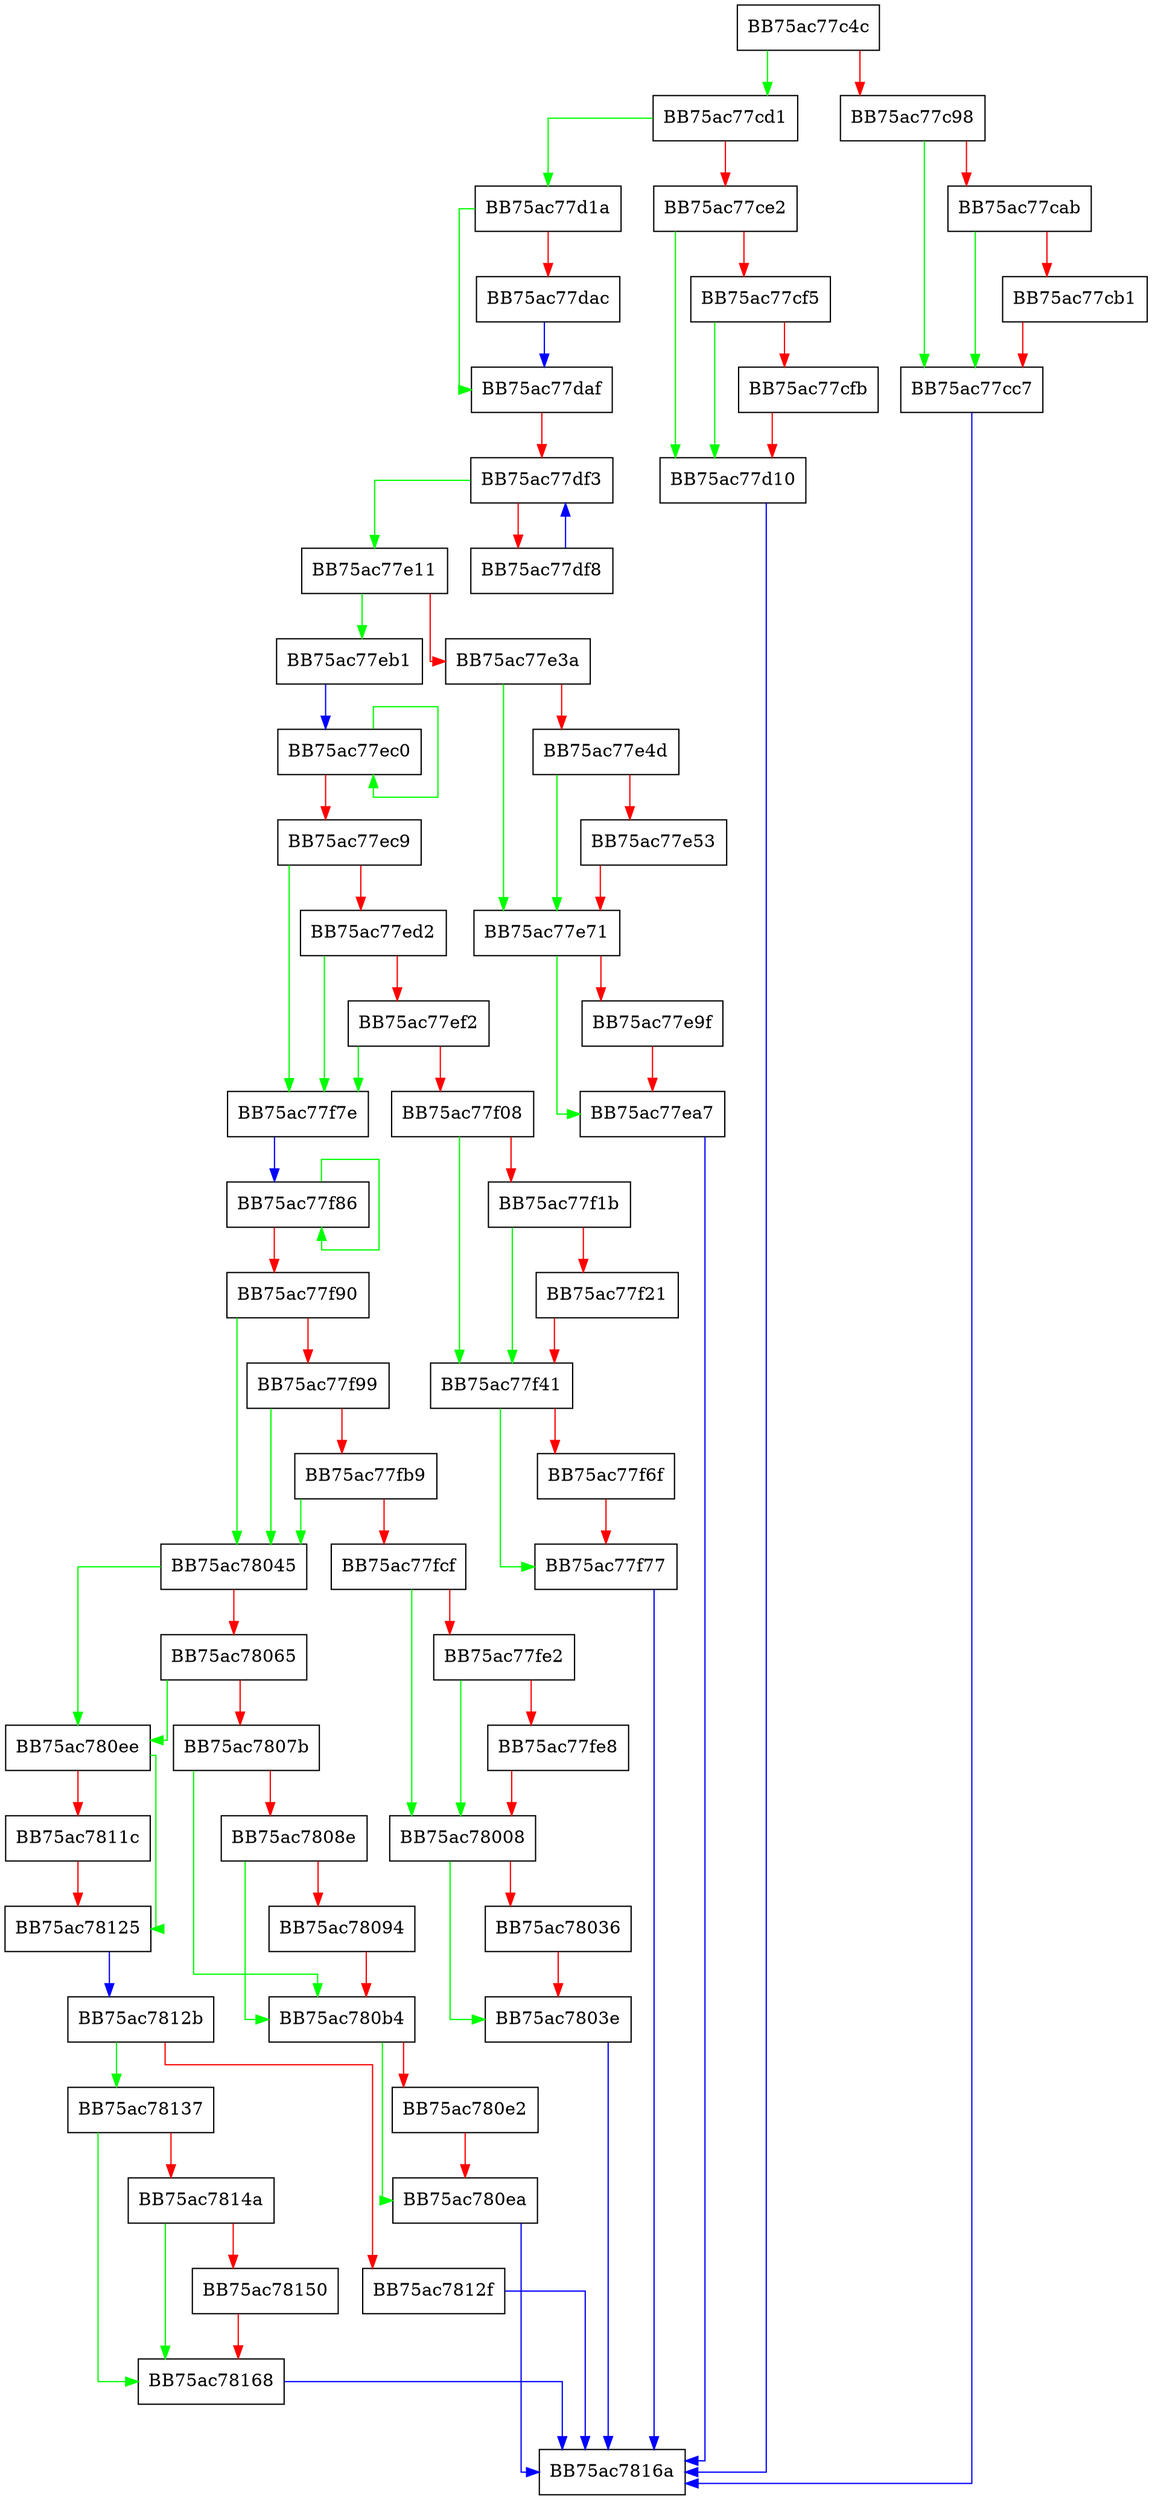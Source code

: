 digraph RunFfrLuaScript {
  node [shape="box"];
  graph [splines=ortho];
  BB75ac77c4c -> BB75ac77cd1 [color="green"];
  BB75ac77c4c -> BB75ac77c98 [color="red"];
  BB75ac77c98 -> BB75ac77cc7 [color="green"];
  BB75ac77c98 -> BB75ac77cab [color="red"];
  BB75ac77cab -> BB75ac77cc7 [color="green"];
  BB75ac77cab -> BB75ac77cb1 [color="red"];
  BB75ac77cb1 -> BB75ac77cc7 [color="red"];
  BB75ac77cc7 -> BB75ac7816a [color="blue"];
  BB75ac77cd1 -> BB75ac77d1a [color="green"];
  BB75ac77cd1 -> BB75ac77ce2 [color="red"];
  BB75ac77ce2 -> BB75ac77d10 [color="green"];
  BB75ac77ce2 -> BB75ac77cf5 [color="red"];
  BB75ac77cf5 -> BB75ac77d10 [color="green"];
  BB75ac77cf5 -> BB75ac77cfb [color="red"];
  BB75ac77cfb -> BB75ac77d10 [color="red"];
  BB75ac77d10 -> BB75ac7816a [color="blue"];
  BB75ac77d1a -> BB75ac77daf [color="green"];
  BB75ac77d1a -> BB75ac77dac [color="red"];
  BB75ac77dac -> BB75ac77daf [color="blue"];
  BB75ac77daf -> BB75ac77df3 [color="red"];
  BB75ac77df3 -> BB75ac77e11 [color="green"];
  BB75ac77df3 -> BB75ac77df8 [color="red"];
  BB75ac77df8 -> BB75ac77df3 [color="blue"];
  BB75ac77e11 -> BB75ac77eb1 [color="green"];
  BB75ac77e11 -> BB75ac77e3a [color="red"];
  BB75ac77e3a -> BB75ac77e71 [color="green"];
  BB75ac77e3a -> BB75ac77e4d [color="red"];
  BB75ac77e4d -> BB75ac77e71 [color="green"];
  BB75ac77e4d -> BB75ac77e53 [color="red"];
  BB75ac77e53 -> BB75ac77e71 [color="red"];
  BB75ac77e71 -> BB75ac77ea7 [color="green"];
  BB75ac77e71 -> BB75ac77e9f [color="red"];
  BB75ac77e9f -> BB75ac77ea7 [color="red"];
  BB75ac77ea7 -> BB75ac7816a [color="blue"];
  BB75ac77eb1 -> BB75ac77ec0 [color="blue"];
  BB75ac77ec0 -> BB75ac77ec0 [color="green"];
  BB75ac77ec0 -> BB75ac77ec9 [color="red"];
  BB75ac77ec9 -> BB75ac77f7e [color="green"];
  BB75ac77ec9 -> BB75ac77ed2 [color="red"];
  BB75ac77ed2 -> BB75ac77f7e [color="green"];
  BB75ac77ed2 -> BB75ac77ef2 [color="red"];
  BB75ac77ef2 -> BB75ac77f7e [color="green"];
  BB75ac77ef2 -> BB75ac77f08 [color="red"];
  BB75ac77f08 -> BB75ac77f41 [color="green"];
  BB75ac77f08 -> BB75ac77f1b [color="red"];
  BB75ac77f1b -> BB75ac77f41 [color="green"];
  BB75ac77f1b -> BB75ac77f21 [color="red"];
  BB75ac77f21 -> BB75ac77f41 [color="red"];
  BB75ac77f41 -> BB75ac77f77 [color="green"];
  BB75ac77f41 -> BB75ac77f6f [color="red"];
  BB75ac77f6f -> BB75ac77f77 [color="red"];
  BB75ac77f77 -> BB75ac7816a [color="blue"];
  BB75ac77f7e -> BB75ac77f86 [color="blue"];
  BB75ac77f86 -> BB75ac77f86 [color="green"];
  BB75ac77f86 -> BB75ac77f90 [color="red"];
  BB75ac77f90 -> BB75ac78045 [color="green"];
  BB75ac77f90 -> BB75ac77f99 [color="red"];
  BB75ac77f99 -> BB75ac78045 [color="green"];
  BB75ac77f99 -> BB75ac77fb9 [color="red"];
  BB75ac77fb9 -> BB75ac78045 [color="green"];
  BB75ac77fb9 -> BB75ac77fcf [color="red"];
  BB75ac77fcf -> BB75ac78008 [color="green"];
  BB75ac77fcf -> BB75ac77fe2 [color="red"];
  BB75ac77fe2 -> BB75ac78008 [color="green"];
  BB75ac77fe2 -> BB75ac77fe8 [color="red"];
  BB75ac77fe8 -> BB75ac78008 [color="red"];
  BB75ac78008 -> BB75ac7803e [color="green"];
  BB75ac78008 -> BB75ac78036 [color="red"];
  BB75ac78036 -> BB75ac7803e [color="red"];
  BB75ac7803e -> BB75ac7816a [color="blue"];
  BB75ac78045 -> BB75ac780ee [color="green"];
  BB75ac78045 -> BB75ac78065 [color="red"];
  BB75ac78065 -> BB75ac780ee [color="green"];
  BB75ac78065 -> BB75ac7807b [color="red"];
  BB75ac7807b -> BB75ac780b4 [color="green"];
  BB75ac7807b -> BB75ac7808e [color="red"];
  BB75ac7808e -> BB75ac780b4 [color="green"];
  BB75ac7808e -> BB75ac78094 [color="red"];
  BB75ac78094 -> BB75ac780b4 [color="red"];
  BB75ac780b4 -> BB75ac780ea [color="green"];
  BB75ac780b4 -> BB75ac780e2 [color="red"];
  BB75ac780e2 -> BB75ac780ea [color="red"];
  BB75ac780ea -> BB75ac7816a [color="blue"];
  BB75ac780ee -> BB75ac78125 [color="green"];
  BB75ac780ee -> BB75ac7811c [color="red"];
  BB75ac7811c -> BB75ac78125 [color="red"];
  BB75ac78125 -> BB75ac7812b [color="blue"];
  BB75ac7812b -> BB75ac78137 [color="green"];
  BB75ac7812b -> BB75ac7812f [color="red"];
  BB75ac7812f -> BB75ac7816a [color="blue"];
  BB75ac78137 -> BB75ac78168 [color="green"];
  BB75ac78137 -> BB75ac7814a [color="red"];
  BB75ac7814a -> BB75ac78168 [color="green"];
  BB75ac7814a -> BB75ac78150 [color="red"];
  BB75ac78150 -> BB75ac78168 [color="red"];
  BB75ac78168 -> BB75ac7816a [color="blue"];
}